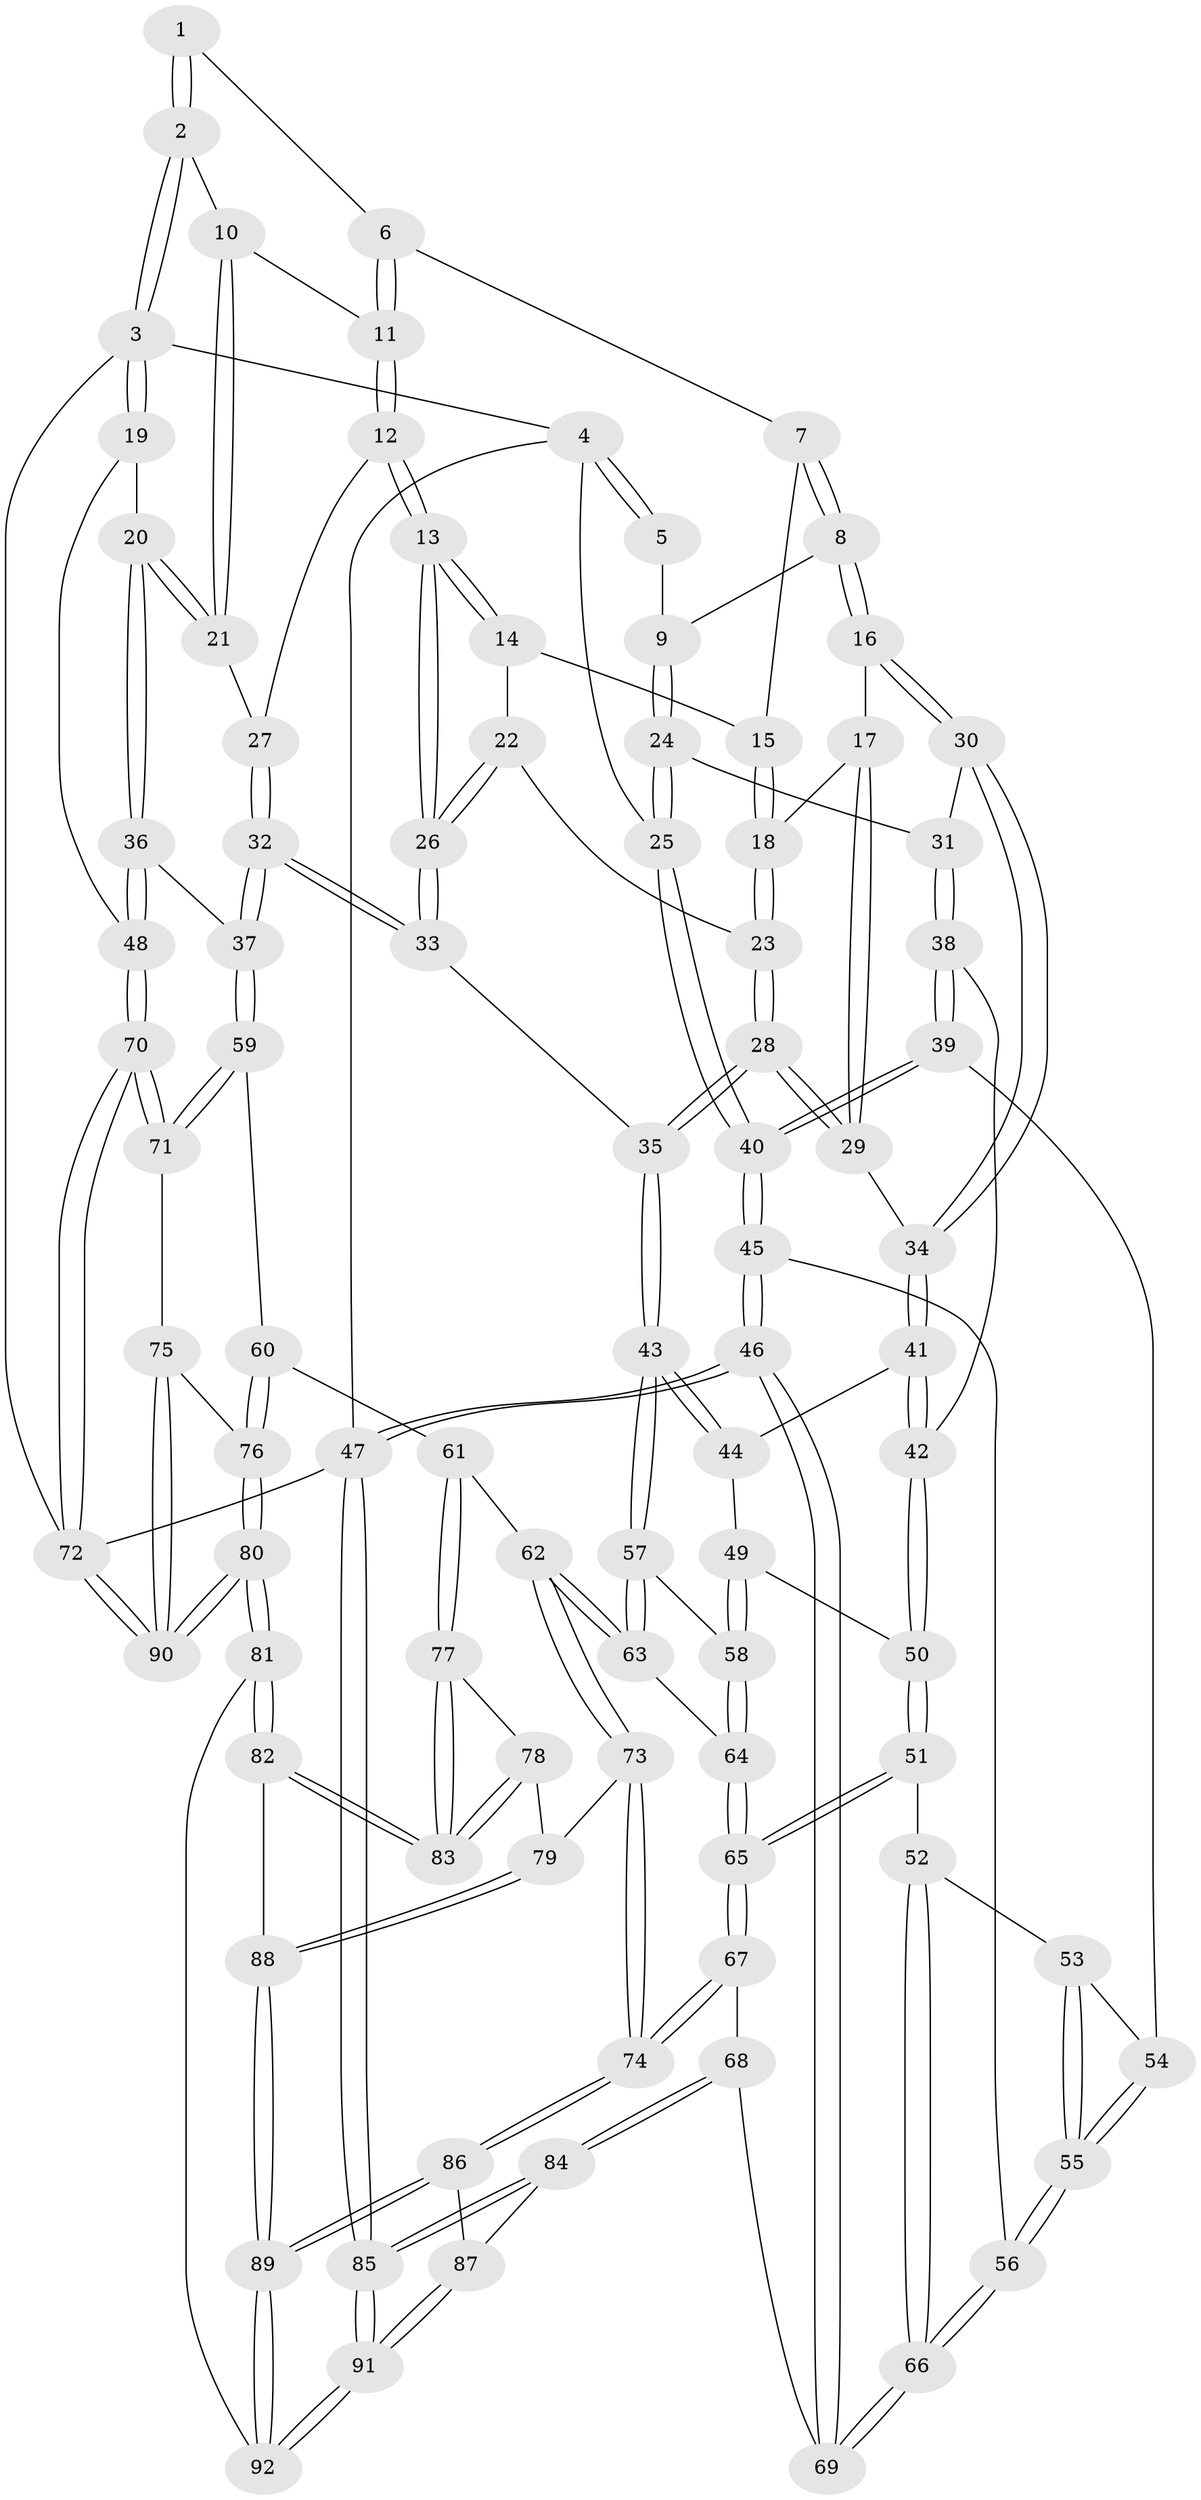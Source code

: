 // Generated by graph-tools (version 1.1) at 2025/27/03/09/25 03:27:16]
// undirected, 92 vertices, 227 edges
graph export_dot {
graph [start="1"]
  node [color=gray90,style=filled];
  1 [pos="+0.6086462758977309+0"];
  2 [pos="+1+0"];
  3 [pos="+1+0"];
  4 [pos="+0+0"];
  5 [pos="+0.32190603652915534+0"];
  6 [pos="+0.5749145296281785+0.023486560882621785"];
  7 [pos="+0.5687012004712955+0.03007240513512501"];
  8 [pos="+0.3808080119240952+0.11633452879263187"];
  9 [pos="+0.3558345223475659+0.09390679983064013"];
  10 [pos="+0.8096851618009281+0.039429150412799596"];
  11 [pos="+0.6867681290160643+0.13002228178918246"];
  12 [pos="+0.6930315181071797+0.1473020007966383"];
  13 [pos="+0.6398168519480527+0.26235297495172194"];
  14 [pos="+0.5668406328698631+0.13880250181572495"];
  15 [pos="+0.5661128293324226+0.04880416202159541"];
  16 [pos="+0.3809146867062462+0.11997252909635596"];
  17 [pos="+0.47401844865829196+0.18634901743897406"];
  18 [pos="+0.4995704849828712+0.19429564029103918"];
  19 [pos="+1+0"];
  20 [pos="+0.8724624225670548+0.23676058239224185"];
  21 [pos="+0.8084580277180134+0.1884698113826768"];
  22 [pos="+0.5523208706398008+0.19442965181157001"];
  23 [pos="+0.5134568341243694+0.21236867456286426"];
  24 [pos="+0.1331643595304439+0.09034609746488731"];
  25 [pos="+0+0"];
  26 [pos="+0.636077369587023+0.27538707976153093"];
  27 [pos="+0.7544221431564113+0.17400146966805385"];
  28 [pos="+0.5004957090960899+0.3876436315608307"];
  29 [pos="+0.42628055806320003+0.3623941638007233"];
  30 [pos="+0.32983694488101717+0.329983367544464"];
  31 [pos="+0.27883845263933804+0.32542108266293235"];
  32 [pos="+0.6689180201453735+0.4668559031948922"];
  33 [pos="+0.6264791367581946+0.4559647646665816"];
  34 [pos="+0.3419732142387793+0.33970376041880257"];
  35 [pos="+0.6149817729238873+0.4573497076137955"];
  36 [pos="+0.8169397998566581+0.4337004880734267"];
  37 [pos="+0.7251168093850486+0.4836937444464862"];
  38 [pos="+0.07191675369956965+0.41691137837256403"];
  39 [pos="+0+0.4135376198345293"];
  40 [pos="+0+0.38171084653699006"];
  41 [pos="+0.30551155368373745+0.5162946635651938"];
  42 [pos="+0.20658209209627978+0.5523893563024733"];
  43 [pos="+0.5261376837136195+0.563211754256063"];
  44 [pos="+0.34096160938369574+0.5598812293577369"];
  45 [pos="+0+0.6064876974484277"];
  46 [pos="+0+1"];
  47 [pos="+0+1"];
  48 [pos="+1+0.47802775211232884"];
  49 [pos="+0.31768705514059015+0.6343202512308859"];
  50 [pos="+0.20846878432487795+0.6263368667854569"];
  51 [pos="+0.20439335280688584+0.6327855524661553"];
  52 [pos="+0.16290747517054607+0.6549163064262752"];
  53 [pos="+0.13346005689078838+0.6424853709030727"];
  54 [pos="+0.0733819851172167+0.6090434592027387"];
  55 [pos="+0.055050965298866515+0.7031763541651972"];
  56 [pos="+0.053233416528598865+0.7086647175342601"];
  57 [pos="+0.5152864076231705+0.5925275861481982"];
  58 [pos="+0.32936353631063015+0.6526706448390842"];
  59 [pos="+0.7997579775091238+0.7329269915610925"];
  60 [pos="+0.6152316848396615+0.8141808703880625"];
  61 [pos="+0.5200592416071141+0.7996617999034652"];
  62 [pos="+0.5049557825977994+0.7892883974161754"];
  63 [pos="+0.48754614938352536+0.7331834890826073"];
  64 [pos="+0.3397177819010463+0.7086270220214028"];
  65 [pos="+0.27686102126166207+0.7712088027725019"];
  66 [pos="+0.11384740186684283+0.7980091906886898"];
  67 [pos="+0.2602722431018524+0.8201964642348982"];
  68 [pos="+0.1799497546557291+0.8381990098736077"];
  69 [pos="+0.11398506459478262+0.799320248180773"];
  70 [pos="+1+0.7639861424782791"];
  71 [pos="+0.8365512942488124+0.7636139481103864"];
  72 [pos="+1+1"];
  73 [pos="+0.37022416270382846+0.8723265249966576"];
  74 [pos="+0.3327374499550827+0.8721505257742993"];
  75 [pos="+0.8296707027206099+0.8191351472073374"];
  76 [pos="+0.6632202671624033+1"];
  77 [pos="+0.5159402310640387+0.9199431941368914"];
  78 [pos="+0.4427312756197581+0.921567919569219"];
  79 [pos="+0.38462287455528155+0.8960815550723925"];
  80 [pos="+0.6188734558965567+1"];
  81 [pos="+0.6097775374993819+1"];
  82 [pos="+0.5258806117242638+1"];
  83 [pos="+0.518455814552364+0.9827970988881208"];
  84 [pos="+0.17626499794386374+0.8649274276778035"];
  85 [pos="+0+1"];
  86 [pos="+0.3086571809991614+0.9606580288905293"];
  87 [pos="+0.20727119765039612+0.9531790673144389"];
  88 [pos="+0.4048541648290063+0.9429543328364782"];
  89 [pos="+0.3125642902753504+1"];
  90 [pos="+1+1"];
  91 [pos="+0.19079237101025354+1"];
  92 [pos="+0.30053547579085516+1"];
  1 -- 2;
  1 -- 2;
  1 -- 6;
  2 -- 3;
  2 -- 3;
  2 -- 10;
  3 -- 4;
  3 -- 19;
  3 -- 19;
  3 -- 72;
  4 -- 5;
  4 -- 5;
  4 -- 25;
  4 -- 47;
  5 -- 9;
  6 -- 7;
  6 -- 11;
  6 -- 11;
  7 -- 8;
  7 -- 8;
  7 -- 15;
  8 -- 9;
  8 -- 16;
  8 -- 16;
  9 -- 24;
  9 -- 24;
  10 -- 11;
  10 -- 21;
  10 -- 21;
  11 -- 12;
  11 -- 12;
  12 -- 13;
  12 -- 13;
  12 -- 27;
  13 -- 14;
  13 -- 14;
  13 -- 26;
  13 -- 26;
  14 -- 15;
  14 -- 22;
  15 -- 18;
  15 -- 18;
  16 -- 17;
  16 -- 30;
  16 -- 30;
  17 -- 18;
  17 -- 29;
  17 -- 29;
  18 -- 23;
  18 -- 23;
  19 -- 20;
  19 -- 48;
  20 -- 21;
  20 -- 21;
  20 -- 36;
  20 -- 36;
  21 -- 27;
  22 -- 23;
  22 -- 26;
  22 -- 26;
  23 -- 28;
  23 -- 28;
  24 -- 25;
  24 -- 25;
  24 -- 31;
  25 -- 40;
  25 -- 40;
  26 -- 33;
  26 -- 33;
  27 -- 32;
  27 -- 32;
  28 -- 29;
  28 -- 29;
  28 -- 35;
  28 -- 35;
  29 -- 34;
  30 -- 31;
  30 -- 34;
  30 -- 34;
  31 -- 38;
  31 -- 38;
  32 -- 33;
  32 -- 33;
  32 -- 37;
  32 -- 37;
  33 -- 35;
  34 -- 41;
  34 -- 41;
  35 -- 43;
  35 -- 43;
  36 -- 37;
  36 -- 48;
  36 -- 48;
  37 -- 59;
  37 -- 59;
  38 -- 39;
  38 -- 39;
  38 -- 42;
  39 -- 40;
  39 -- 40;
  39 -- 54;
  40 -- 45;
  40 -- 45;
  41 -- 42;
  41 -- 42;
  41 -- 44;
  42 -- 50;
  42 -- 50;
  43 -- 44;
  43 -- 44;
  43 -- 57;
  43 -- 57;
  44 -- 49;
  45 -- 46;
  45 -- 46;
  45 -- 56;
  46 -- 47;
  46 -- 47;
  46 -- 69;
  46 -- 69;
  47 -- 85;
  47 -- 85;
  47 -- 72;
  48 -- 70;
  48 -- 70;
  49 -- 50;
  49 -- 58;
  49 -- 58;
  50 -- 51;
  50 -- 51;
  51 -- 52;
  51 -- 65;
  51 -- 65;
  52 -- 53;
  52 -- 66;
  52 -- 66;
  53 -- 54;
  53 -- 55;
  53 -- 55;
  54 -- 55;
  54 -- 55;
  55 -- 56;
  55 -- 56;
  56 -- 66;
  56 -- 66;
  57 -- 58;
  57 -- 63;
  57 -- 63;
  58 -- 64;
  58 -- 64;
  59 -- 60;
  59 -- 71;
  59 -- 71;
  60 -- 61;
  60 -- 76;
  60 -- 76;
  61 -- 62;
  61 -- 77;
  61 -- 77;
  62 -- 63;
  62 -- 63;
  62 -- 73;
  62 -- 73;
  63 -- 64;
  64 -- 65;
  64 -- 65;
  65 -- 67;
  65 -- 67;
  66 -- 69;
  66 -- 69;
  67 -- 68;
  67 -- 74;
  67 -- 74;
  68 -- 69;
  68 -- 84;
  68 -- 84;
  70 -- 71;
  70 -- 71;
  70 -- 72;
  70 -- 72;
  71 -- 75;
  72 -- 90;
  72 -- 90;
  73 -- 74;
  73 -- 74;
  73 -- 79;
  74 -- 86;
  74 -- 86;
  75 -- 76;
  75 -- 90;
  75 -- 90;
  76 -- 80;
  76 -- 80;
  77 -- 78;
  77 -- 83;
  77 -- 83;
  78 -- 79;
  78 -- 83;
  78 -- 83;
  79 -- 88;
  79 -- 88;
  80 -- 81;
  80 -- 81;
  80 -- 90;
  80 -- 90;
  81 -- 82;
  81 -- 82;
  81 -- 92;
  82 -- 83;
  82 -- 83;
  82 -- 88;
  84 -- 85;
  84 -- 85;
  84 -- 87;
  85 -- 91;
  85 -- 91;
  86 -- 87;
  86 -- 89;
  86 -- 89;
  87 -- 91;
  87 -- 91;
  88 -- 89;
  88 -- 89;
  89 -- 92;
  89 -- 92;
  91 -- 92;
  91 -- 92;
}
